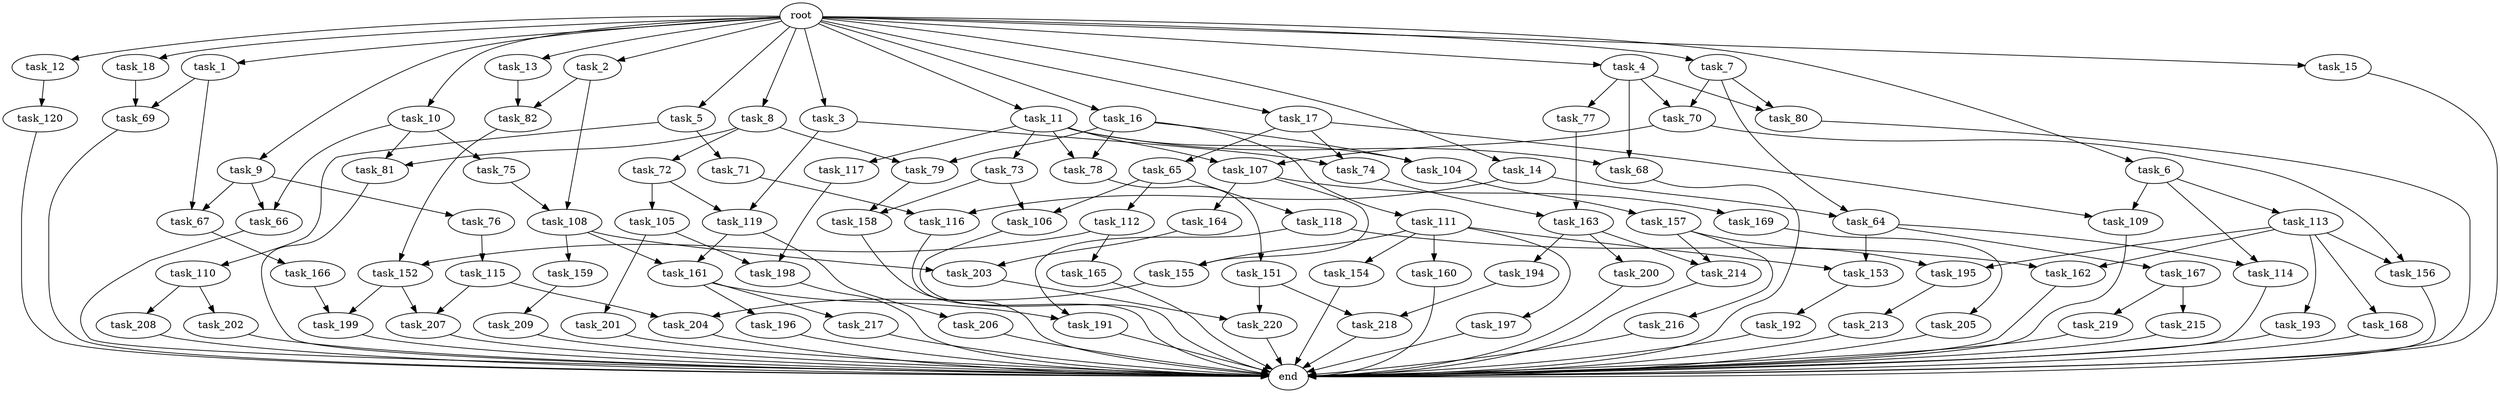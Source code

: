 digraph G {
  task_67 [size="68719476736.000000"];
  task_193 [size="7730941132.800000"];
  task_12 [size="102.400000"];
  task_201 [size="30923764531.200001"];
  task_5 [size="102.400000"];
  task_217 [size="54975581388.800003"];
  task_82 [size="17179869184.000000"];
  task_196 [size="54975581388.800003"];
  task_164 [size="42090679500.800003"];
  task_203 [size="49821620633.600006"];
  task_17 [size="102.400000"];
  task_2 [size="102.400000"];
  task_202 [size="69578470195.199997"];
  task_216 [size="7730941132.800000"];
  task_197 [size="85899345920.000000"];
  task_13 [size="102.400000"];
  task_161 [size="63565515980.800003"];
  task_166 [size="42090679500.800003"];
  task_169 [size="42090679500.800003"];
  task_207 [size="171798691840.000000"];
  task_79 [size="111669149696.000000"];
  task_77 [size="13743895347.200001"];
  task_163 [size="85899345920.000000"];
  task_11 [size="102.400000"];
  task_71 [size="85899345920.000000"];
  task_167 [size="30923764531.200001"];
  task_165 [size="7730941132.800000"];
  task_191 [size="68719476736.000000"];
  task_64 [size="116823110451.200012"];
  task_104 [size="111669149696.000000"];
  root [size="0.000000"];
  task_72 [size="69578470195.199997"];
  task_69 [size="109951162777.600006"];
  task_119 [size="24910810316.800003"];
  task_74 [size="42949672960.000000"];
  task_152 [size="49821620633.600006"];
  task_9 [size="102.400000"];
  task_114 [size="44667659878.400002"];
  task_8 [size="102.400000"];
  task_155 [size="127990025420.800003"];
  task_18 [size="102.400000"];
  task_215 [size="42090679500.800003"];
  task_109 [size="35218731827.200005"];
  task_194 [size="54975581388.800003"];
  task_105 [size="3435973836.800000"];
  task_106 [size="99643241267.200012"];
  task_66 [size="68719476736.000000"];
  task_206 [size="21474836480.000000"];
  task_198 [size="61847529062.400002"];
  task_214 [size="62706522521.600006"];
  task_116 [size="73014444032.000000"];
  task_199 [size="116823110451.200012"];
  task_213 [size="42090679500.800003"];
  task_1 [size="102.400000"];
  task_3 [size="102.400000"];
  task_200 [size="54975581388.800003"];
  task_157 [size="13743895347.200001"];
  task_7 [size="102.400000"];
  task_75 [size="54975581388.800003"];
  task_220 [size="107374182400.000000"];
  task_4 [size="102.400000"];
  end [size="0.000000"];
  task_111 [size="42090679500.800003"];
  task_117 [size="69578470195.199997"];
  task_16 [size="102.400000"];
  task_68 [size="83322365542.400009"];
  task_159 [size="42090679500.800003"];
  task_154 [size="85899345920.000000"];
  task_6 [size="102.400000"];
  task_160 [size="85899345920.000000"];
  task_192 [size="13743895347.200001"];
  task_112 [size="85899345920.000000"];
  task_65 [size="21474836480.000000"];
  task_115 [size="21474836480.000000"];
  task_158 [size="55834574848.000000"];
  task_118 [size="85899345920.000000"];
  task_80 [size="99643241267.200012"];
  task_204 [size="107374182400.000000"];
  task_168 [size="7730941132.800000"];
  task_73 [size="69578470195.199997"];
  task_162 [size="21474836480.000000"];
  task_208 [size="69578470195.199997"];
  task_15 [size="102.400000"];
  task_120 [size="85899345920.000000"];
  task_113 [size="13743895347.200001"];
  task_151 [size="13743895347.200001"];
  task_76 [size="13743895347.200001"];
  task_70 [size="99643241267.200012"];
  task_209 [size="54975581388.800003"];
  task_156 [size="11166914969.600000"];
  task_218 [size="76450417868.800003"];
  task_81 [size="124554051584.000000"];
  task_219 [size="42090679500.800003"];
  task_78 [size="111669149696.000000"];
  task_10 [size="102.400000"];
  task_14 [size="102.400000"];
  task_110 [size="85899345920.000000"];
  task_205 [size="54975581388.800003"];
  task_108 [size="27487790694.400002"];
  task_195 [size="15461882265.600000"];
  task_153 [size="116823110451.200012"];
  task_107 [size="73014444032.000000"];

  task_67 -> task_166 [size="411041792.000000"];
  task_193 -> end [size="1.000000"];
  task_12 -> task_120 [size="838860800.000000"];
  task_201 -> end [size="1.000000"];
  task_5 -> task_110 [size="838860800.000000"];
  task_5 -> task_71 [size="838860800.000000"];
  task_217 -> end [size="1.000000"];
  task_82 -> task_152 [size="411041792.000000"];
  task_196 -> end [size="1.000000"];
  task_164 -> task_203 [size="75497472.000000"];
  task_203 -> task_220 [size="838860800.000000"];
  task_17 -> task_109 [size="209715200.000000"];
  task_17 -> task_65 [size="209715200.000000"];
  task_17 -> task_74 [size="209715200.000000"];
  task_2 -> task_82 [size="134217728.000000"];
  task_2 -> task_108 [size="134217728.000000"];
  task_202 -> end [size="1.000000"];
  task_216 -> end [size="1.000000"];
  task_197 -> end [size="1.000000"];
  task_13 -> task_82 [size="33554432.000000"];
  task_161 -> task_196 [size="536870912.000000"];
  task_161 -> task_217 [size="536870912.000000"];
  task_161 -> task_191 [size="536870912.000000"];
  task_166 -> task_199 [size="301989888.000000"];
  task_169 -> task_205 [size="536870912.000000"];
  task_207 -> end [size="1.000000"];
  task_79 -> task_158 [size="411041792.000000"];
  task_77 -> task_163 [size="301989888.000000"];
  task_163 -> task_214 [size="536870912.000000"];
  task_163 -> task_194 [size="536870912.000000"];
  task_163 -> task_200 [size="536870912.000000"];
  task_11 -> task_104 [size="679477248.000000"];
  task_11 -> task_73 [size="679477248.000000"];
  task_11 -> task_117 [size="679477248.000000"];
  task_11 -> task_78 [size="679477248.000000"];
  task_11 -> task_68 [size="679477248.000000"];
  task_11 -> task_107 [size="679477248.000000"];
  task_71 -> task_116 [size="411041792.000000"];
  task_167 -> task_215 [size="411041792.000000"];
  task_167 -> task_219 [size="411041792.000000"];
  task_165 -> end [size="1.000000"];
  task_191 -> end [size="1.000000"];
  task_64 -> task_114 [size="301989888.000000"];
  task_64 -> task_153 [size="301989888.000000"];
  task_64 -> task_167 [size="301989888.000000"];
  task_104 -> task_157 [size="134217728.000000"];
  root -> task_7 [size="1.000000"];
  root -> task_8 [size="1.000000"];
  root -> task_12 [size="1.000000"];
  root -> task_18 [size="1.000000"];
  root -> task_1 [size="1.000000"];
  root -> task_3 [size="1.000000"];
  root -> task_16 [size="1.000000"];
  root -> task_5 [size="1.000000"];
  root -> task_10 [size="1.000000"];
  root -> task_6 [size="1.000000"];
  root -> task_17 [size="1.000000"];
  root -> task_9 [size="1.000000"];
  root -> task_11 [size="1.000000"];
  root -> task_4 [size="1.000000"];
  root -> task_13 [size="1.000000"];
  root -> task_2 [size="1.000000"];
  root -> task_14 [size="1.000000"];
  root -> task_15 [size="1.000000"];
  task_72 -> task_119 [size="33554432.000000"];
  task_72 -> task_105 [size="33554432.000000"];
  task_69 -> end [size="1.000000"];
  task_119 -> task_206 [size="209715200.000000"];
  task_119 -> task_161 [size="209715200.000000"];
  task_74 -> task_163 [size="536870912.000000"];
  task_152 -> task_199 [size="838860800.000000"];
  task_152 -> task_207 [size="838860800.000000"];
  task_9 -> task_67 [size="134217728.000000"];
  task_9 -> task_66 [size="134217728.000000"];
  task_9 -> task_76 [size="134217728.000000"];
  task_114 -> end [size="1.000000"];
  task_8 -> task_79 [size="679477248.000000"];
  task_8 -> task_81 [size="679477248.000000"];
  task_8 -> task_72 [size="679477248.000000"];
  task_155 -> task_204 [size="209715200.000000"];
  task_18 -> task_69 [size="536870912.000000"];
  task_215 -> end [size="1.000000"];
  task_109 -> end [size="1.000000"];
  task_194 -> task_218 [size="536870912.000000"];
  task_105 -> task_201 [size="301989888.000000"];
  task_105 -> task_198 [size="301989888.000000"];
  task_106 -> end [size="1.000000"];
  task_66 -> end [size="1.000000"];
  task_206 -> end [size="1.000000"];
  task_198 -> end [size="1.000000"];
  task_214 -> end [size="1.000000"];
  task_116 -> end [size="1.000000"];
  task_199 -> end [size="1.000000"];
  task_213 -> end [size="1.000000"];
  task_1 -> task_67 [size="536870912.000000"];
  task_1 -> task_69 [size="536870912.000000"];
  task_3 -> task_119 [size="209715200.000000"];
  task_3 -> task_74 [size="209715200.000000"];
  task_200 -> end [size="1.000000"];
  task_157 -> task_216 [size="75497472.000000"];
  task_157 -> task_214 [size="75497472.000000"];
  task_157 -> task_195 [size="75497472.000000"];
  task_7 -> task_64 [size="838860800.000000"];
  task_7 -> task_80 [size="838860800.000000"];
  task_7 -> task_70 [size="838860800.000000"];
  task_75 -> task_108 [size="134217728.000000"];
  task_220 -> end [size="1.000000"];
  task_4 -> task_80 [size="134217728.000000"];
  task_4 -> task_68 [size="134217728.000000"];
  task_4 -> task_70 [size="134217728.000000"];
  task_4 -> task_77 [size="134217728.000000"];
  task_111 -> task_154 [size="838860800.000000"];
  task_111 -> task_160 [size="838860800.000000"];
  task_111 -> task_153 [size="838860800.000000"];
  task_111 -> task_155 [size="838860800.000000"];
  task_111 -> task_197 [size="838860800.000000"];
  task_117 -> task_198 [size="301989888.000000"];
  task_16 -> task_79 [size="411041792.000000"];
  task_16 -> task_104 [size="411041792.000000"];
  task_16 -> task_111 [size="411041792.000000"];
  task_16 -> task_78 [size="411041792.000000"];
  task_68 -> end [size="1.000000"];
  task_159 -> task_209 [size="536870912.000000"];
  task_154 -> end [size="1.000000"];
  task_6 -> task_109 [size="134217728.000000"];
  task_6 -> task_114 [size="134217728.000000"];
  task_6 -> task_113 [size="134217728.000000"];
  task_160 -> end [size="1.000000"];
  task_192 -> end [size="1.000000"];
  task_112 -> task_152 [size="75497472.000000"];
  task_112 -> task_165 [size="75497472.000000"];
  task_65 -> task_112 [size="838860800.000000"];
  task_65 -> task_118 [size="838860800.000000"];
  task_65 -> task_106 [size="838860800.000000"];
  task_115 -> task_204 [size="838860800.000000"];
  task_115 -> task_207 [size="838860800.000000"];
  task_158 -> end [size="1.000000"];
  task_118 -> task_191 [size="134217728.000000"];
  task_118 -> task_162 [size="134217728.000000"];
  task_80 -> end [size="1.000000"];
  task_204 -> end [size="1.000000"];
  task_168 -> end [size="1.000000"];
  task_73 -> task_106 [size="134217728.000000"];
  task_73 -> task_158 [size="134217728.000000"];
  task_162 -> end [size="1.000000"];
  task_208 -> end [size="1.000000"];
  task_15 -> end [size="1.000000"];
  task_120 -> end [size="1.000000"];
  task_113 -> task_193 [size="75497472.000000"];
  task_113 -> task_168 [size="75497472.000000"];
  task_113 -> task_195 [size="75497472.000000"];
  task_113 -> task_162 [size="75497472.000000"];
  task_113 -> task_156 [size="75497472.000000"];
  task_151 -> task_220 [size="209715200.000000"];
  task_151 -> task_218 [size="209715200.000000"];
  task_76 -> task_115 [size="209715200.000000"];
  task_70 -> task_156 [size="33554432.000000"];
  task_70 -> task_107 [size="33554432.000000"];
  task_209 -> end [size="1.000000"];
  task_156 -> end [size="1.000000"];
  task_218 -> end [size="1.000000"];
  task_81 -> end [size="1.000000"];
  task_219 -> end [size="1.000000"];
  task_78 -> task_151 [size="134217728.000000"];
  task_10 -> task_66 [size="536870912.000000"];
  task_10 -> task_81 [size="536870912.000000"];
  task_10 -> task_75 [size="536870912.000000"];
  task_14 -> task_64 [size="301989888.000000"];
  task_14 -> task_116 [size="301989888.000000"];
  task_110 -> task_202 [size="679477248.000000"];
  task_110 -> task_208 [size="679477248.000000"];
  task_205 -> end [size="1.000000"];
  task_108 -> task_203 [size="411041792.000000"];
  task_108 -> task_159 [size="411041792.000000"];
  task_108 -> task_161 [size="411041792.000000"];
  task_195 -> task_213 [size="411041792.000000"];
  task_153 -> task_192 [size="134217728.000000"];
  task_107 -> task_169 [size="411041792.000000"];
  task_107 -> task_164 [size="411041792.000000"];
  task_107 -> task_155 [size="411041792.000000"];
}
